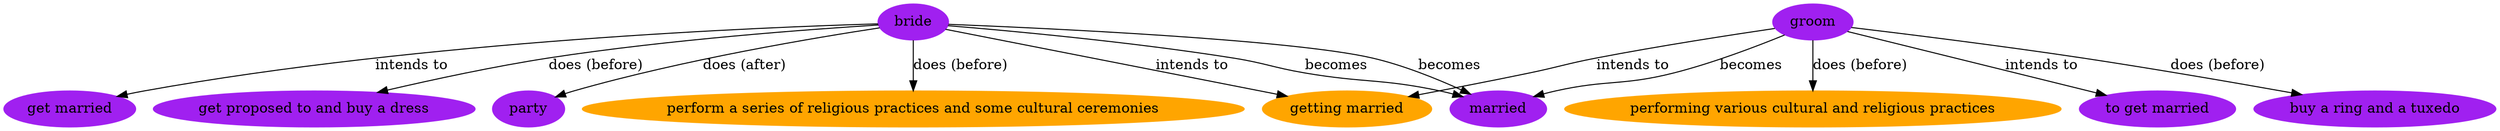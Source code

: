 digraph "Wedding-Subgraph" {
	"getting married" [color=orange style=filled]
	"perform a series of religious practices and some cultural ceremonies" [color=orange style=filled]
	married [color=orange style=filled]
	"getting married" [color=orange style=filled]
	"performing various cultural and religious practices" [color=orange style=filled]
	married [color=orange style=filled]
	"get married" [color=purple style=filled]
	"get proposed to and buy a dress" [color=purple style=filled]
	married [color=purple style=filled]
	party [color=purple style=filled]
	"to get married" [color=purple style=filled]
	"buy a ring and a tuxedo" [color=purple style=filled]
	bride [color=orange style=filled]
	bride [color=orange style=filled]
	bride [color=orange style=filled]
	groom [color=orange style=filled]
	groom [color=orange style=filled]
	groom [color=orange style=filled]
	bride [color=purple style=filled]
	bride [color=purple style=filled]
	bride [color=purple style=filled]
	bride [color=purple style=filled]
	groom [color=purple style=filled]
	groom [color=purple style=filled]
	bride -> "getting married" [label="intends to"]
	bride -> "perform a series of religious practices and some cultural ceremonies" [label="does (before)"]
	bride -> married [label=becomes]
	groom -> "getting married" [label="intends to"]
	groom -> "performing various cultural and religious practices" [label="does (before)"]
	groom -> married [label=becomes]
	bride -> "get married" [label="intends to"]
	bride -> "get proposed to and buy a dress" [label="does (before)"]
	bride -> married [label=becomes]
	bride -> party [label="does (after)"]
	groom -> "to get married" [label="intends to"]
	groom -> "buy a ring and a tuxedo" [label="does (before)"]
}
